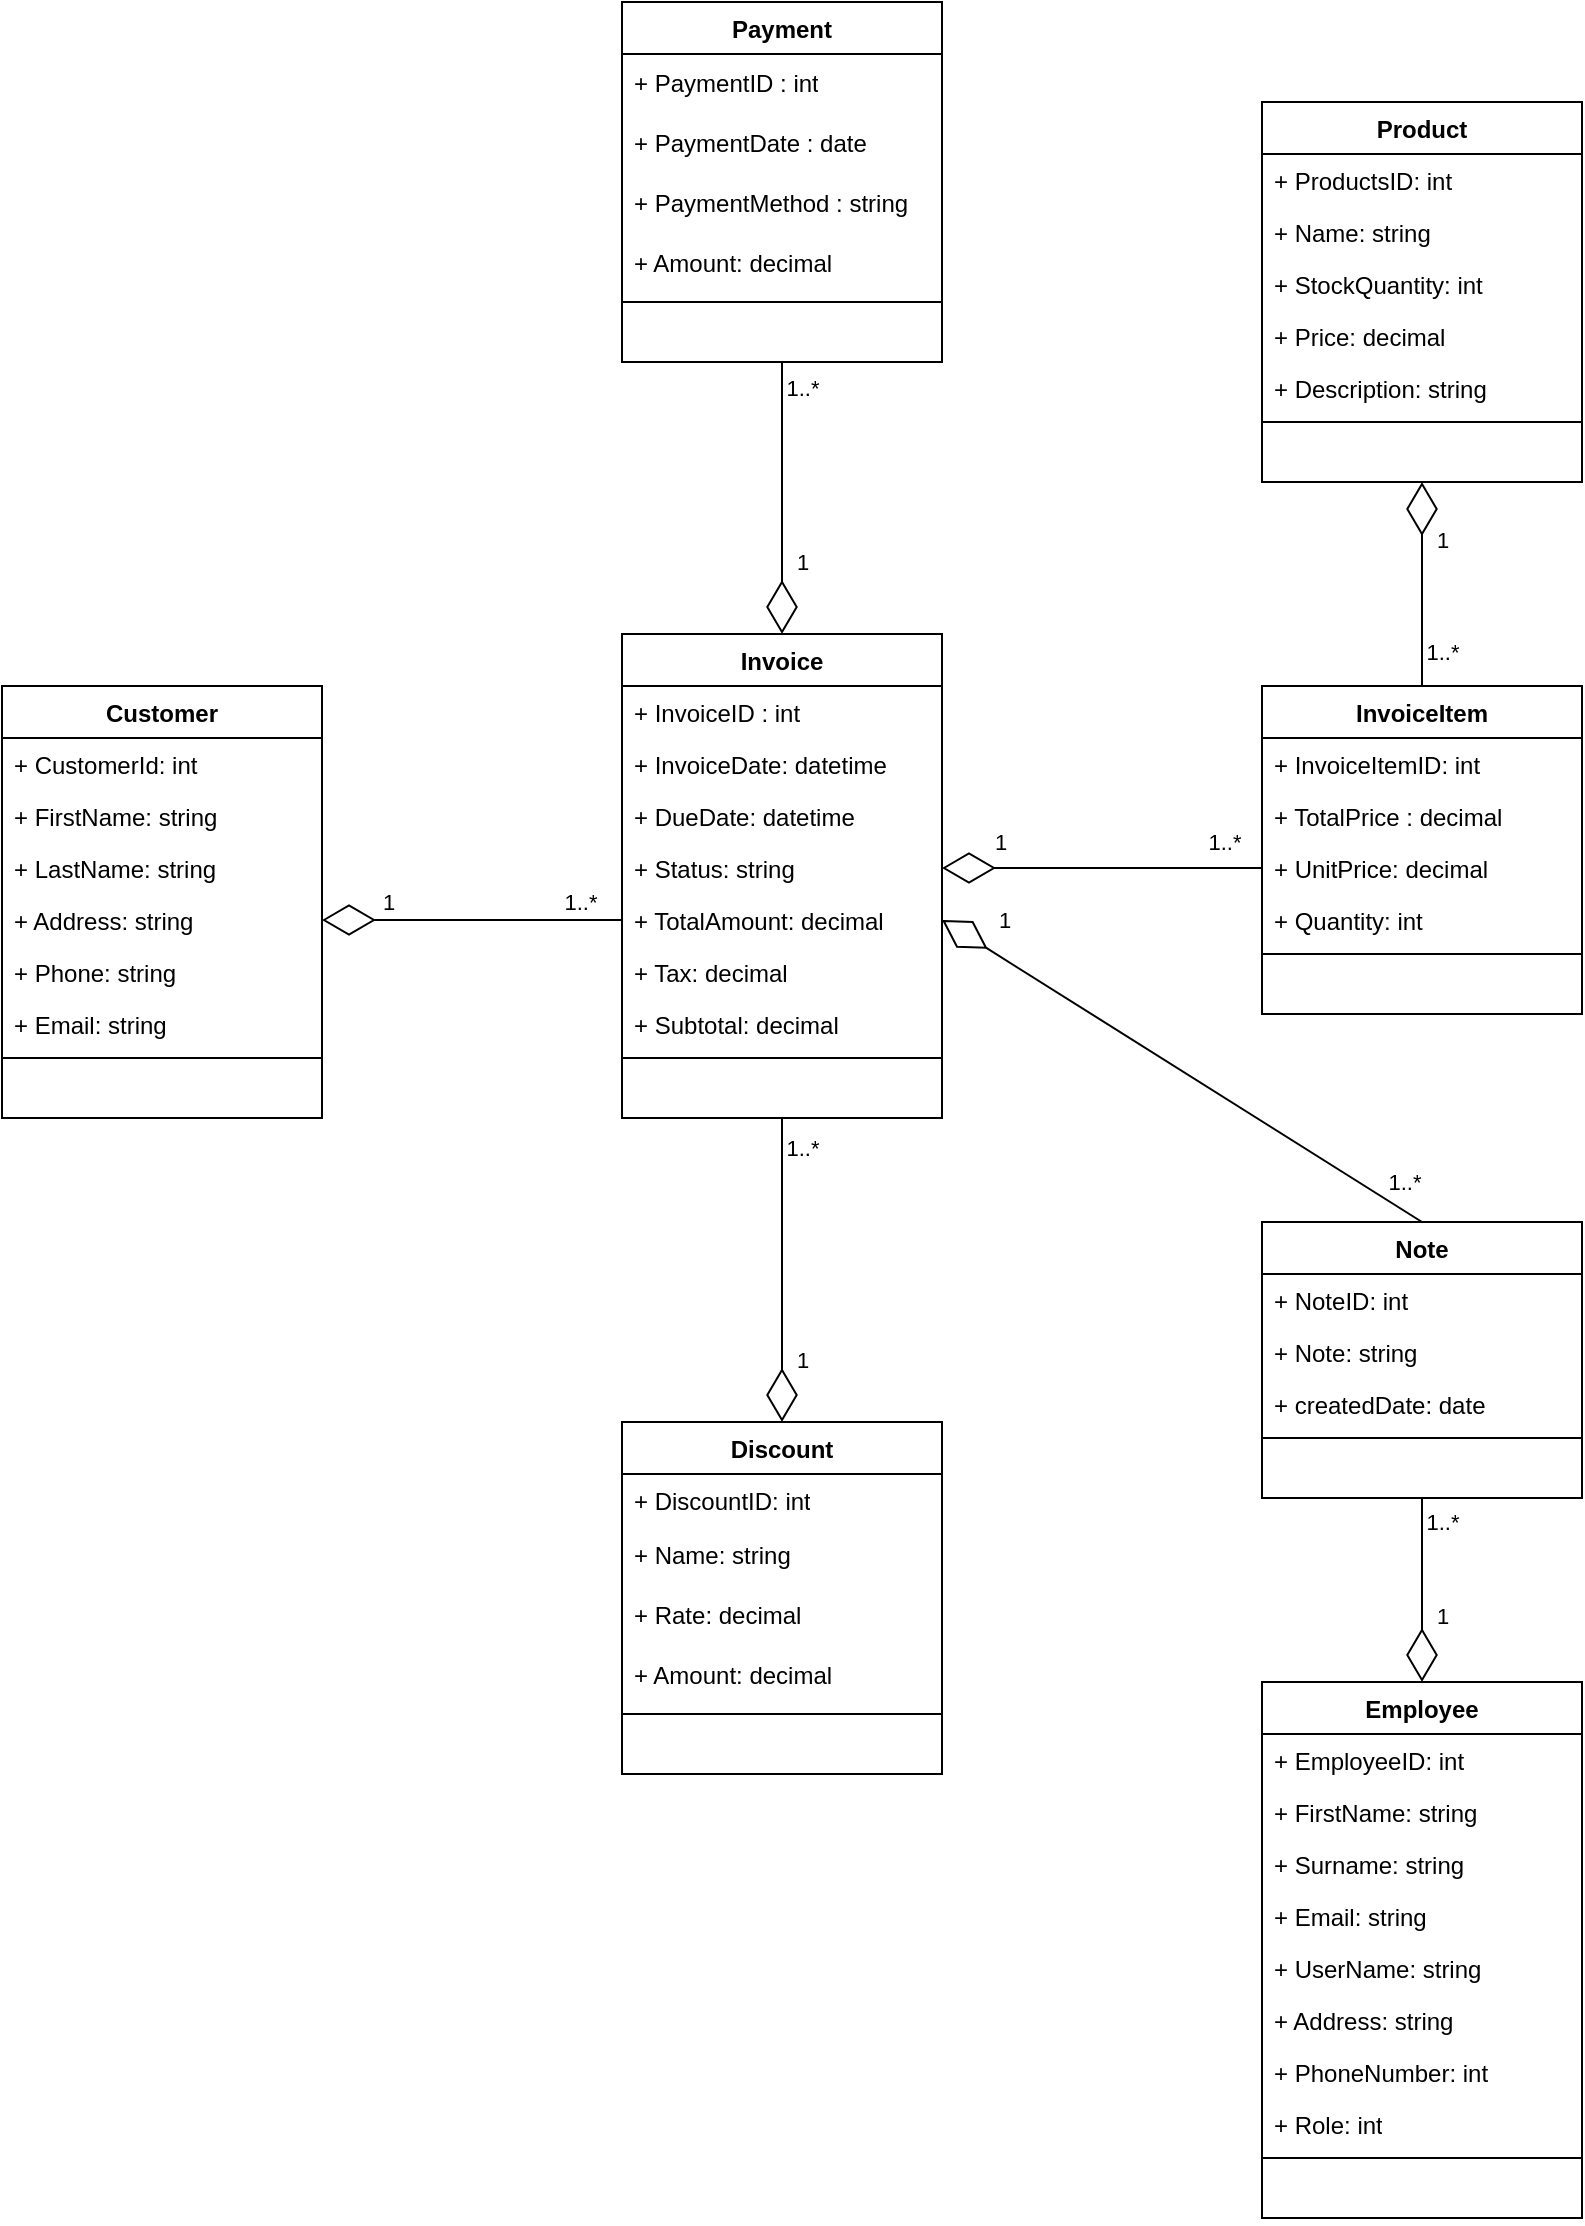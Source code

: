 <mxfile version="24.2.1" type="device">
  <diagram name="Page-1" id="Ihk42xxBim-FYoykzDt6">
    <mxGraphModel dx="2990" dy="557" grid="1" gridSize="10" guides="1" tooltips="1" connect="1" arrows="1" fold="1" page="1" pageScale="1" pageWidth="850" pageHeight="1100" math="0" shadow="0">
      <root>
        <mxCell id="0" />
        <mxCell id="1" parent="0" />
        <mxCell id="wB3c-BsViE5wdefNrvCy-48" value="Employee" style="swimlane;fontStyle=1;align=center;verticalAlign=top;childLayout=stackLayout;horizontal=1;startSize=26;horizontalStack=0;resizeParent=1;resizeParentMax=0;resizeLast=0;collapsible=1;marginBottom=0;whiteSpace=wrap;html=1;" vertex="1" parent="1">
          <mxGeometry x="-360" y="940" width="160" height="268" as="geometry" />
        </mxCell>
        <mxCell id="wB3c-BsViE5wdefNrvCy-49" value="+ EmployeeID: int" style="text;strokeColor=none;fillColor=none;align=left;verticalAlign=top;spacingLeft=4;spacingRight=4;overflow=hidden;rotatable=0;points=[[0,0.5],[1,0.5]];portConstraint=eastwest;whiteSpace=wrap;html=1;" vertex="1" parent="wB3c-BsViE5wdefNrvCy-48">
          <mxGeometry y="26" width="160" height="26" as="geometry" />
        </mxCell>
        <mxCell id="wB3c-BsViE5wdefNrvCy-52" value="+ FirstName: string" style="text;strokeColor=none;fillColor=none;align=left;verticalAlign=top;spacingLeft=4;spacingRight=4;overflow=hidden;rotatable=0;points=[[0,0.5],[1,0.5]];portConstraint=eastwest;whiteSpace=wrap;html=1;" vertex="1" parent="wB3c-BsViE5wdefNrvCy-48">
          <mxGeometry y="52" width="160" height="26" as="geometry" />
        </mxCell>
        <mxCell id="wB3c-BsViE5wdefNrvCy-54" value="+ Surname: string" style="text;strokeColor=none;fillColor=none;align=left;verticalAlign=top;spacingLeft=4;spacingRight=4;overflow=hidden;rotatable=0;points=[[0,0.5],[1,0.5]];portConstraint=eastwest;whiteSpace=wrap;html=1;" vertex="1" parent="wB3c-BsViE5wdefNrvCy-48">
          <mxGeometry y="78" width="160" height="26" as="geometry" />
        </mxCell>
        <mxCell id="wB3c-BsViE5wdefNrvCy-55" value="+ Email: string" style="text;strokeColor=none;fillColor=none;align=left;verticalAlign=top;spacingLeft=4;spacingRight=4;overflow=hidden;rotatable=0;points=[[0,0.5],[1,0.5]];portConstraint=eastwest;whiteSpace=wrap;html=1;" vertex="1" parent="wB3c-BsViE5wdefNrvCy-48">
          <mxGeometry y="104" width="160" height="26" as="geometry" />
        </mxCell>
        <mxCell id="wB3c-BsViE5wdefNrvCy-56" value="+ UserName: string" style="text;strokeColor=none;fillColor=none;align=left;verticalAlign=top;spacingLeft=4;spacingRight=4;overflow=hidden;rotatable=0;points=[[0,0.5],[1,0.5]];portConstraint=eastwest;whiteSpace=wrap;html=1;" vertex="1" parent="wB3c-BsViE5wdefNrvCy-48">
          <mxGeometry y="130" width="160" height="26" as="geometry" />
        </mxCell>
        <mxCell id="wB3c-BsViE5wdefNrvCy-57" value="+ Address: string" style="text;strokeColor=none;fillColor=none;align=left;verticalAlign=top;spacingLeft=4;spacingRight=4;overflow=hidden;rotatable=0;points=[[0,0.5],[1,0.5]];portConstraint=eastwest;whiteSpace=wrap;html=1;" vertex="1" parent="wB3c-BsViE5wdefNrvCy-48">
          <mxGeometry y="156" width="160" height="26" as="geometry" />
        </mxCell>
        <mxCell id="wB3c-BsViE5wdefNrvCy-58" value="+ PhoneNumber: int" style="text;strokeColor=none;fillColor=none;align=left;verticalAlign=top;spacingLeft=4;spacingRight=4;overflow=hidden;rotatable=0;points=[[0,0.5],[1,0.5]];portConstraint=eastwest;whiteSpace=wrap;html=1;" vertex="1" parent="wB3c-BsViE5wdefNrvCy-48">
          <mxGeometry y="182" width="160" height="26" as="geometry" />
        </mxCell>
        <mxCell id="wB3c-BsViE5wdefNrvCy-53" value="+ Role: int" style="text;strokeColor=none;fillColor=none;align=left;verticalAlign=top;spacingLeft=4;spacingRight=4;overflow=hidden;rotatable=0;points=[[0,0.5],[1,0.5]];portConstraint=eastwest;whiteSpace=wrap;html=1;" vertex="1" parent="wB3c-BsViE5wdefNrvCy-48">
          <mxGeometry y="208" width="160" height="26" as="geometry" />
        </mxCell>
        <mxCell id="wB3c-BsViE5wdefNrvCy-50" value="" style="line;strokeWidth=1;fillColor=none;align=left;verticalAlign=middle;spacingTop=-1;spacingLeft=3;spacingRight=3;rotatable=0;labelPosition=right;points=[];portConstraint=eastwest;strokeColor=inherit;" vertex="1" parent="wB3c-BsViE5wdefNrvCy-48">
          <mxGeometry y="234" width="160" height="8" as="geometry" />
        </mxCell>
        <mxCell id="wB3c-BsViE5wdefNrvCy-51" value="&amp;nbsp;" style="text;strokeColor=none;fillColor=none;align=left;verticalAlign=top;spacingLeft=4;spacingRight=4;overflow=hidden;rotatable=0;points=[[0,0.5],[1,0.5]];portConstraint=eastwest;whiteSpace=wrap;html=1;" vertex="1" parent="wB3c-BsViE5wdefNrvCy-48">
          <mxGeometry y="242" width="160" height="26" as="geometry" />
        </mxCell>
        <mxCell id="wB3c-BsViE5wdefNrvCy-63" value="Note" style="swimlane;fontStyle=1;align=center;verticalAlign=top;childLayout=stackLayout;horizontal=1;startSize=26;horizontalStack=0;resizeParent=1;resizeParentMax=0;resizeLast=0;collapsible=1;marginBottom=0;whiteSpace=wrap;html=1;" vertex="1" parent="1">
          <mxGeometry x="-360" y="710" width="160" height="138" as="geometry" />
        </mxCell>
        <mxCell id="wB3c-BsViE5wdefNrvCy-67" value="+ NoteID: int" style="text;strokeColor=none;fillColor=none;align=left;verticalAlign=top;spacingLeft=4;spacingRight=4;overflow=hidden;rotatable=0;points=[[0,0.5],[1,0.5]];portConstraint=eastwest;whiteSpace=wrap;html=1;" vertex="1" parent="wB3c-BsViE5wdefNrvCy-63">
          <mxGeometry y="26" width="160" height="26" as="geometry" />
        </mxCell>
        <mxCell id="wB3c-BsViE5wdefNrvCy-64" value="+ Note: string" style="text;strokeColor=none;fillColor=none;align=left;verticalAlign=top;spacingLeft=4;spacingRight=4;overflow=hidden;rotatable=0;points=[[0,0.5],[1,0.5]];portConstraint=eastwest;whiteSpace=wrap;html=1;" vertex="1" parent="wB3c-BsViE5wdefNrvCy-63">
          <mxGeometry y="52" width="160" height="26" as="geometry" />
        </mxCell>
        <mxCell id="wB3c-BsViE5wdefNrvCy-69" value="+ createdDate: date" style="text;strokeColor=none;fillColor=none;align=left;verticalAlign=top;spacingLeft=4;spacingRight=4;overflow=hidden;rotatable=0;points=[[0,0.5],[1,0.5]];portConstraint=eastwest;whiteSpace=wrap;html=1;" vertex="1" parent="wB3c-BsViE5wdefNrvCy-63">
          <mxGeometry y="78" width="160" height="26" as="geometry" />
        </mxCell>
        <mxCell id="wB3c-BsViE5wdefNrvCy-65" value="" style="line;strokeWidth=1;fillColor=none;align=left;verticalAlign=middle;spacingTop=-1;spacingLeft=3;spacingRight=3;rotatable=0;labelPosition=right;points=[];portConstraint=eastwest;strokeColor=inherit;" vertex="1" parent="wB3c-BsViE5wdefNrvCy-63">
          <mxGeometry y="104" width="160" height="8" as="geometry" />
        </mxCell>
        <mxCell id="wB3c-BsViE5wdefNrvCy-66" value="&amp;nbsp;" style="text;strokeColor=none;fillColor=none;align=left;verticalAlign=top;spacingLeft=4;spacingRight=4;overflow=hidden;rotatable=0;points=[[0,0.5],[1,0.5]];portConstraint=eastwest;whiteSpace=wrap;html=1;" vertex="1" parent="wB3c-BsViE5wdefNrvCy-63">
          <mxGeometry y="112" width="160" height="26" as="geometry" />
        </mxCell>
        <mxCell id="wB3c-BsViE5wdefNrvCy-81" value="Payment" style="swimlane;fontStyle=1;align=center;verticalAlign=top;childLayout=stackLayout;horizontal=1;startSize=26;horizontalStack=0;resizeParent=1;resizeParentMax=0;resizeLast=0;collapsible=1;marginBottom=0;whiteSpace=wrap;html=1;" vertex="1" parent="1">
          <mxGeometry x="-680" y="100" width="160" height="180" as="geometry" />
        </mxCell>
        <mxCell id="wB3c-BsViE5wdefNrvCy-85" value="+ PaymentID : int" style="text;strokeColor=none;fillColor=none;align=left;verticalAlign=middle;spacingLeft=4;spacingRight=4;overflow=hidden;points=[[0,0.5],[1,0.5]];portConstraint=eastwest;rotatable=0;whiteSpace=wrap;html=1;" vertex="1" parent="wB3c-BsViE5wdefNrvCy-81">
          <mxGeometry y="26" width="160" height="30" as="geometry" />
        </mxCell>
        <mxCell id="wB3c-BsViE5wdefNrvCy-87" value="+ PaymentDate : date" style="text;strokeColor=none;fillColor=none;align=left;verticalAlign=middle;spacingLeft=4;spacingRight=4;overflow=hidden;points=[[0,0.5],[1,0.5]];portConstraint=eastwest;rotatable=0;whiteSpace=wrap;html=1;" vertex="1" parent="wB3c-BsViE5wdefNrvCy-81">
          <mxGeometry y="56" width="160" height="30" as="geometry" />
        </mxCell>
        <mxCell id="wB3c-BsViE5wdefNrvCy-86" value="+ PaymentMethod : string" style="text;strokeColor=none;fillColor=none;align=left;verticalAlign=middle;spacingLeft=4;spacingRight=4;overflow=hidden;points=[[0,0.5],[1,0.5]];portConstraint=eastwest;rotatable=0;whiteSpace=wrap;html=1;" vertex="1" parent="wB3c-BsViE5wdefNrvCy-81">
          <mxGeometry y="86" width="160" height="30" as="geometry" />
        </mxCell>
        <mxCell id="wB3c-BsViE5wdefNrvCy-88" value="+ Amount: decimal" style="text;strokeColor=none;fillColor=none;align=left;verticalAlign=middle;spacingLeft=4;spacingRight=4;overflow=hidden;points=[[0,0.5],[1,0.5]];portConstraint=eastwest;rotatable=0;whiteSpace=wrap;html=1;" vertex="1" parent="wB3c-BsViE5wdefNrvCy-81">
          <mxGeometry y="116" width="160" height="30" as="geometry" />
        </mxCell>
        <mxCell id="wB3c-BsViE5wdefNrvCy-83" value="" style="line;strokeWidth=1;fillColor=none;align=left;verticalAlign=middle;spacingTop=-1;spacingLeft=3;spacingRight=3;rotatable=0;labelPosition=right;points=[];portConstraint=eastwest;strokeColor=inherit;" vertex="1" parent="wB3c-BsViE5wdefNrvCy-81">
          <mxGeometry y="146" width="160" height="8" as="geometry" />
        </mxCell>
        <mxCell id="wB3c-BsViE5wdefNrvCy-84" value="&amp;nbsp;" style="text;strokeColor=none;fillColor=none;align=left;verticalAlign=top;spacingLeft=4;spacingRight=4;overflow=hidden;rotatable=0;points=[[0,0.5],[1,0.5]];portConstraint=eastwest;whiteSpace=wrap;html=1;" vertex="1" parent="wB3c-BsViE5wdefNrvCy-81">
          <mxGeometry y="154" width="160" height="26" as="geometry" />
        </mxCell>
        <mxCell id="wB3c-BsViE5wdefNrvCy-89" value="Discount" style="swimlane;fontStyle=1;align=center;verticalAlign=top;childLayout=stackLayout;horizontal=1;startSize=26;horizontalStack=0;resizeParent=1;resizeParentMax=0;resizeLast=0;collapsible=1;marginBottom=0;whiteSpace=wrap;html=1;" vertex="1" parent="1">
          <mxGeometry x="-680" y="810" width="160" height="176" as="geometry" />
        </mxCell>
        <mxCell id="wB3c-BsViE5wdefNrvCy-90" value="+ DiscountID: int" style="text;strokeColor=none;fillColor=none;align=left;verticalAlign=top;spacingLeft=4;spacingRight=4;overflow=hidden;rotatable=0;points=[[0,0.5],[1,0.5]];portConstraint=eastwest;whiteSpace=wrap;html=1;" vertex="1" parent="wB3c-BsViE5wdefNrvCy-89">
          <mxGeometry y="26" width="160" height="26" as="geometry" />
        </mxCell>
        <mxCell id="wB3c-BsViE5wdefNrvCy-93" value="+ Name: string" style="text;strokeColor=none;fillColor=none;align=left;verticalAlign=middle;spacingLeft=4;spacingRight=4;overflow=hidden;points=[[0,0.5],[1,0.5]];portConstraint=eastwest;rotatable=0;whiteSpace=wrap;html=1;" vertex="1" parent="wB3c-BsViE5wdefNrvCy-89">
          <mxGeometry y="52" width="160" height="30" as="geometry" />
        </mxCell>
        <mxCell id="wB3c-BsViE5wdefNrvCy-94" value="+ Rate: decimal" style="text;strokeColor=none;fillColor=none;align=left;verticalAlign=middle;spacingLeft=4;spacingRight=4;overflow=hidden;points=[[0,0.5],[1,0.5]];portConstraint=eastwest;rotatable=0;whiteSpace=wrap;html=1;" vertex="1" parent="wB3c-BsViE5wdefNrvCy-89">
          <mxGeometry y="82" width="160" height="30" as="geometry" />
        </mxCell>
        <mxCell id="wB3c-BsViE5wdefNrvCy-95" value="+ Amount: decimal" style="text;strokeColor=none;fillColor=none;align=left;verticalAlign=middle;spacingLeft=4;spacingRight=4;overflow=hidden;points=[[0,0.5],[1,0.5]];portConstraint=eastwest;rotatable=0;whiteSpace=wrap;html=1;" vertex="1" parent="wB3c-BsViE5wdefNrvCy-89">
          <mxGeometry y="112" width="160" height="30" as="geometry" />
        </mxCell>
        <mxCell id="wB3c-BsViE5wdefNrvCy-91" value="" style="line;strokeWidth=1;fillColor=none;align=left;verticalAlign=middle;spacingTop=-1;spacingLeft=3;spacingRight=3;rotatable=0;labelPosition=right;points=[];portConstraint=eastwest;strokeColor=inherit;" vertex="1" parent="wB3c-BsViE5wdefNrvCy-89">
          <mxGeometry y="142" width="160" height="8" as="geometry" />
        </mxCell>
        <mxCell id="wB3c-BsViE5wdefNrvCy-92" value="&amp;nbsp;" style="text;strokeColor=none;fillColor=none;align=left;verticalAlign=top;spacingLeft=4;spacingRight=4;overflow=hidden;rotatable=0;points=[[0,0.5],[1,0.5]];portConstraint=eastwest;whiteSpace=wrap;html=1;" vertex="1" parent="wB3c-BsViE5wdefNrvCy-89">
          <mxGeometry y="150" width="160" height="26" as="geometry" />
        </mxCell>
        <mxCell id="wB3c-BsViE5wdefNrvCy-130" value="InvoiceItem" style="swimlane;fontStyle=1;align=center;verticalAlign=top;childLayout=stackLayout;horizontal=1;startSize=26;horizontalStack=0;resizeParent=1;resizeParentMax=0;resizeLast=0;collapsible=1;marginBottom=0;whiteSpace=wrap;html=1;" vertex="1" parent="1">
          <mxGeometry x="-360" y="442" width="160" height="164" as="geometry" />
        </mxCell>
        <mxCell id="wB3c-BsViE5wdefNrvCy-134" value="+ InvoiceItemID: int" style="text;align=left;verticalAlign=top;spacingLeft=4;spacingRight=4;overflow=hidden;rotatable=0;points=[[0,0.5],[1,0.5]];portConstraint=eastwest;" vertex="1" parent="wB3c-BsViE5wdefNrvCy-130">
          <mxGeometry y="26" width="160" height="26" as="geometry" />
        </mxCell>
        <mxCell id="wB3c-BsViE5wdefNrvCy-137" value="+ TotalPrice : decimal" style="text;align=left;verticalAlign=top;spacingLeft=4;spacingRight=4;overflow=hidden;rotatable=0;points=[[0,0.5],[1,0.5]];portConstraint=eastwest;" vertex="1" parent="wB3c-BsViE5wdefNrvCy-130">
          <mxGeometry y="52" width="160" height="26" as="geometry" />
        </mxCell>
        <mxCell id="wB3c-BsViE5wdefNrvCy-136" value="+ UnitPrice: decimal" style="text;align=left;verticalAlign=top;spacingLeft=4;spacingRight=4;overflow=hidden;rotatable=0;points=[[0,0.5],[1,0.5]];portConstraint=eastwest;" vertex="1" parent="wB3c-BsViE5wdefNrvCy-130">
          <mxGeometry y="78" width="160" height="26" as="geometry" />
        </mxCell>
        <mxCell id="wB3c-BsViE5wdefNrvCy-135" value="+ Quantity: int" style="text;align=left;verticalAlign=top;spacingLeft=4;spacingRight=4;overflow=hidden;rotatable=0;points=[[0,0.5],[1,0.5]];portConstraint=eastwest;rounded=0;shadow=0;html=0;" vertex="1" parent="wB3c-BsViE5wdefNrvCy-130">
          <mxGeometry y="104" width="160" height="26" as="geometry" />
        </mxCell>
        <mxCell id="wB3c-BsViE5wdefNrvCy-132" value="" style="line;strokeWidth=1;fillColor=none;align=left;verticalAlign=middle;spacingTop=-1;spacingLeft=3;spacingRight=3;rotatable=0;labelPosition=right;points=[];portConstraint=eastwest;strokeColor=inherit;" vertex="1" parent="wB3c-BsViE5wdefNrvCy-130">
          <mxGeometry y="130" width="160" height="8" as="geometry" />
        </mxCell>
        <mxCell id="wB3c-BsViE5wdefNrvCy-133" value="&amp;nbsp;" style="text;strokeColor=none;fillColor=none;align=left;verticalAlign=top;spacingLeft=4;spacingRight=4;overflow=hidden;rotatable=0;points=[[0,0.5],[1,0.5]];portConstraint=eastwest;whiteSpace=wrap;html=1;" vertex="1" parent="wB3c-BsViE5wdefNrvCy-130">
          <mxGeometry y="138" width="160" height="26" as="geometry" />
        </mxCell>
        <mxCell id="wB3c-BsViE5wdefNrvCy-138" value="Customer" style="swimlane;fontStyle=1;align=center;verticalAlign=top;childLayout=stackLayout;horizontal=1;startSize=26;horizontalStack=0;resizeParent=1;resizeParentMax=0;resizeLast=0;collapsible=1;marginBottom=0;whiteSpace=wrap;html=1;" vertex="1" parent="1">
          <mxGeometry x="-990" y="442" width="160" height="216" as="geometry" />
        </mxCell>
        <mxCell id="wB3c-BsViE5wdefNrvCy-142" value="+ CustomerId: int" style="text;align=left;verticalAlign=top;spacingLeft=4;spacingRight=4;overflow=hidden;rotatable=0;points=[[0,0.5],[1,0.5]];portConstraint=eastwest;" vertex="1" parent="wB3c-BsViE5wdefNrvCy-138">
          <mxGeometry y="26" width="160" height="26" as="geometry" />
        </mxCell>
        <mxCell id="wB3c-BsViE5wdefNrvCy-143" value="+ FirstName: string" style="text;align=left;verticalAlign=top;spacingLeft=4;spacingRight=4;overflow=hidden;rotatable=0;points=[[0,0.5],[1,0.5]];portConstraint=eastwest;rounded=0;shadow=0;html=0;" vertex="1" parent="wB3c-BsViE5wdefNrvCy-138">
          <mxGeometry y="52" width="160" height="26" as="geometry" />
        </mxCell>
        <mxCell id="wB3c-BsViE5wdefNrvCy-144" value="+ LastName: string" style="text;align=left;verticalAlign=top;spacingLeft=4;spacingRight=4;overflow=hidden;rotatable=0;points=[[0,0.5],[1,0.5]];portConstraint=eastwest;rounded=0;shadow=0;html=0;" vertex="1" parent="wB3c-BsViE5wdefNrvCy-138">
          <mxGeometry y="78" width="160" height="26" as="geometry" />
        </mxCell>
        <mxCell id="wB3c-BsViE5wdefNrvCy-147" value="+ Address: string" style="text;align=left;verticalAlign=top;spacingLeft=4;spacingRight=4;overflow=hidden;rotatable=0;points=[[0,0.5],[1,0.5]];portConstraint=eastwest;rounded=0;shadow=0;html=0;" vertex="1" parent="wB3c-BsViE5wdefNrvCy-138">
          <mxGeometry y="104" width="160" height="26" as="geometry" />
        </mxCell>
        <mxCell id="wB3c-BsViE5wdefNrvCy-146" value="+ Phone: string" style="text;align=left;verticalAlign=top;spacingLeft=4;spacingRight=4;overflow=hidden;rotatable=0;points=[[0,0.5],[1,0.5]];portConstraint=eastwest;rounded=0;shadow=0;html=0;" vertex="1" parent="wB3c-BsViE5wdefNrvCy-138">
          <mxGeometry y="130" width="160" height="26" as="geometry" />
        </mxCell>
        <mxCell id="wB3c-BsViE5wdefNrvCy-145" value="+ Email: string" style="text;align=left;verticalAlign=top;spacingLeft=4;spacingRight=4;overflow=hidden;rotatable=0;points=[[0,0.5],[1,0.5]];portConstraint=eastwest;rounded=0;shadow=0;html=0;" vertex="1" parent="wB3c-BsViE5wdefNrvCy-138">
          <mxGeometry y="156" width="160" height="26" as="geometry" />
        </mxCell>
        <mxCell id="wB3c-BsViE5wdefNrvCy-140" value="" style="line;strokeWidth=1;fillColor=none;align=left;verticalAlign=middle;spacingTop=-1;spacingLeft=3;spacingRight=3;rotatable=0;labelPosition=right;points=[];portConstraint=eastwest;strokeColor=inherit;" vertex="1" parent="wB3c-BsViE5wdefNrvCy-138">
          <mxGeometry y="182" width="160" height="8" as="geometry" />
        </mxCell>
        <mxCell id="wB3c-BsViE5wdefNrvCy-141" value="&amp;nbsp;" style="text;strokeColor=none;fillColor=none;align=left;verticalAlign=top;spacingLeft=4;spacingRight=4;overflow=hidden;rotatable=0;points=[[0,0.5],[1,0.5]];portConstraint=eastwest;whiteSpace=wrap;html=1;" vertex="1" parent="wB3c-BsViE5wdefNrvCy-138">
          <mxGeometry y="190" width="160" height="26" as="geometry" />
        </mxCell>
        <mxCell id="wB3c-BsViE5wdefNrvCy-148" value="Invoice" style="swimlane;fontStyle=1;align=center;verticalAlign=top;childLayout=stackLayout;horizontal=1;startSize=26;horizontalStack=0;resizeParent=1;resizeParentMax=0;resizeLast=0;collapsible=1;marginBottom=0;whiteSpace=wrap;html=1;" vertex="1" parent="1">
          <mxGeometry x="-680" y="416" width="160" height="242" as="geometry" />
        </mxCell>
        <mxCell id="wB3c-BsViE5wdefNrvCy-152" value="+ InvoiceID : int" style="text;align=left;verticalAlign=top;spacingLeft=4;spacingRight=4;overflow=hidden;rotatable=0;points=[[0,0.5],[1,0.5]];portConstraint=eastwest;" vertex="1" parent="wB3c-BsViE5wdefNrvCy-148">
          <mxGeometry y="26" width="160" height="26" as="geometry" />
        </mxCell>
        <mxCell id="wB3c-BsViE5wdefNrvCy-153" value="+ InvoiceDate: datetime&#xa;" style="text;align=left;verticalAlign=top;spacingLeft=4;spacingRight=4;overflow=hidden;rotatable=0;points=[[0,0.5],[1,0.5]];portConstraint=eastwest;rounded=0;shadow=0;html=0;" vertex="1" parent="wB3c-BsViE5wdefNrvCy-148">
          <mxGeometry y="52" width="160" height="26" as="geometry" />
        </mxCell>
        <mxCell id="wB3c-BsViE5wdefNrvCy-154" value="+ DueDate: datetime" style="text;align=left;verticalAlign=top;spacingLeft=4;spacingRight=4;overflow=hidden;rotatable=0;points=[[0,0.5],[1,0.5]];portConstraint=eastwest;rounded=0;shadow=0;html=0;" vertex="1" parent="wB3c-BsViE5wdefNrvCy-148">
          <mxGeometry y="78" width="160" height="26" as="geometry" />
        </mxCell>
        <mxCell id="wB3c-BsViE5wdefNrvCy-159" value="+ Status: string" style="text;align=left;verticalAlign=top;spacingLeft=4;spacingRight=4;overflow=hidden;rotatable=0;points=[[0,0.5],[1,0.5]];portConstraint=eastwest;rounded=0;shadow=0;html=0;" vertex="1" parent="wB3c-BsViE5wdefNrvCy-148">
          <mxGeometry y="104" width="160" height="26" as="geometry" />
        </mxCell>
        <mxCell id="wB3c-BsViE5wdefNrvCy-158" value="+ TotalAmount: decimal " style="text;align=left;verticalAlign=top;spacingLeft=4;spacingRight=4;overflow=hidden;rotatable=0;points=[[0,0.5],[1,0.5]];portConstraint=eastwest;rounded=0;shadow=0;html=0;" vertex="1" parent="wB3c-BsViE5wdefNrvCy-148">
          <mxGeometry y="130" width="160" height="26" as="geometry" />
        </mxCell>
        <mxCell id="wB3c-BsViE5wdefNrvCy-156" value="+ Tax: decimal" style="text;align=left;verticalAlign=top;spacingLeft=4;spacingRight=4;overflow=hidden;rotatable=0;points=[[0,0.5],[1,0.5]];portConstraint=eastwest;rounded=0;shadow=0;html=0;" vertex="1" parent="wB3c-BsViE5wdefNrvCy-148">
          <mxGeometry y="156" width="160" height="26" as="geometry" />
        </mxCell>
        <mxCell id="wB3c-BsViE5wdefNrvCy-155" value="+ Subtotal: decimal" style="text;align=left;verticalAlign=top;spacingLeft=4;spacingRight=4;overflow=hidden;rotatable=0;points=[[0,0.5],[1,0.5]];portConstraint=eastwest;rounded=0;shadow=0;html=0;" vertex="1" parent="wB3c-BsViE5wdefNrvCy-148">
          <mxGeometry y="182" width="160" height="26" as="geometry" />
        </mxCell>
        <mxCell id="wB3c-BsViE5wdefNrvCy-150" value="" style="line;strokeWidth=1;fillColor=none;align=left;verticalAlign=middle;spacingTop=-1;spacingLeft=3;spacingRight=3;rotatable=0;labelPosition=right;points=[];portConstraint=eastwest;strokeColor=inherit;" vertex="1" parent="wB3c-BsViE5wdefNrvCy-148">
          <mxGeometry y="208" width="160" height="8" as="geometry" />
        </mxCell>
        <mxCell id="wB3c-BsViE5wdefNrvCy-151" value="&amp;nbsp;" style="text;strokeColor=none;fillColor=none;align=left;verticalAlign=top;spacingLeft=4;spacingRight=4;overflow=hidden;rotatable=0;points=[[0,0.5],[1,0.5]];portConstraint=eastwest;whiteSpace=wrap;html=1;" vertex="1" parent="wB3c-BsViE5wdefNrvCy-148">
          <mxGeometry y="216" width="160" height="26" as="geometry" />
        </mxCell>
        <mxCell id="wB3c-BsViE5wdefNrvCy-160" value="Product" style="swimlane;fontStyle=1;align=center;verticalAlign=top;childLayout=stackLayout;horizontal=1;startSize=26;horizontalStack=0;resizeParent=1;resizeParentMax=0;resizeLast=0;collapsible=1;marginBottom=0;whiteSpace=wrap;html=1;" vertex="1" parent="1">
          <mxGeometry x="-360" y="150" width="160" height="190" as="geometry" />
        </mxCell>
        <mxCell id="wB3c-BsViE5wdefNrvCy-164" value="+ ProductsID: int" style="text;align=left;verticalAlign=top;spacingLeft=4;spacingRight=4;overflow=hidden;rotatable=0;points=[[0,0.5],[1,0.5]];portConstraint=eastwest;" vertex="1" parent="wB3c-BsViE5wdefNrvCy-160">
          <mxGeometry y="26" width="160" height="26" as="geometry" />
        </mxCell>
        <mxCell id="wB3c-BsViE5wdefNrvCy-165" value="+ Name: string" style="text;align=left;verticalAlign=top;spacingLeft=4;spacingRight=4;overflow=hidden;rotatable=0;points=[[0,0.5],[1,0.5]];portConstraint=eastwest;rounded=0;shadow=0;html=0;" vertex="1" parent="wB3c-BsViE5wdefNrvCy-160">
          <mxGeometry y="52" width="160" height="26" as="geometry" />
        </mxCell>
        <mxCell id="wB3c-BsViE5wdefNrvCy-168" value="+ StockQuantity: int" style="text;align=left;verticalAlign=top;spacingLeft=4;spacingRight=4;overflow=hidden;rotatable=0;points=[[0,0.5],[1,0.5]];portConstraint=eastwest;rounded=0;shadow=0;html=0;" vertex="1" parent="wB3c-BsViE5wdefNrvCy-160">
          <mxGeometry y="78" width="160" height="26" as="geometry" />
        </mxCell>
        <mxCell id="wB3c-BsViE5wdefNrvCy-167" value="+ Price: decimal" style="text;align=left;verticalAlign=top;spacingLeft=4;spacingRight=4;overflow=hidden;rotatable=0;points=[[0,0.5],[1,0.5]];portConstraint=eastwest;rounded=0;shadow=0;html=0;" vertex="1" parent="wB3c-BsViE5wdefNrvCy-160">
          <mxGeometry y="104" width="160" height="26" as="geometry" />
        </mxCell>
        <mxCell id="wB3c-BsViE5wdefNrvCy-166" value="+ Description: string&#xa;" style="text;align=left;verticalAlign=top;spacingLeft=4;spacingRight=4;overflow=hidden;rotatable=0;points=[[0,0.5],[1,0.5]];portConstraint=eastwest;rounded=0;shadow=0;html=0;" vertex="1" parent="wB3c-BsViE5wdefNrvCy-160">
          <mxGeometry y="130" width="160" height="26" as="geometry" />
        </mxCell>
        <mxCell id="wB3c-BsViE5wdefNrvCy-162" value="" style="line;strokeWidth=1;fillColor=none;align=left;verticalAlign=middle;spacingTop=-1;spacingLeft=3;spacingRight=3;rotatable=0;labelPosition=right;points=[];portConstraint=eastwest;strokeColor=inherit;" vertex="1" parent="wB3c-BsViE5wdefNrvCy-160">
          <mxGeometry y="156" width="160" height="8" as="geometry" />
        </mxCell>
        <mxCell id="wB3c-BsViE5wdefNrvCy-163" value="&amp;nbsp;" style="text;strokeColor=none;fillColor=none;align=left;verticalAlign=top;spacingLeft=4;spacingRight=4;overflow=hidden;rotatable=0;points=[[0,0.5],[1,0.5]];portConstraint=eastwest;whiteSpace=wrap;html=1;" vertex="1" parent="wB3c-BsViE5wdefNrvCy-160">
          <mxGeometry y="164" width="160" height="26" as="geometry" />
        </mxCell>
        <mxCell id="wB3c-BsViE5wdefNrvCy-169" value="" style="endArrow=diamondThin;endFill=0;endSize=24;html=1;rounded=0;entryX=1;entryY=0.5;entryDx=0;entryDy=0;exitX=0.5;exitY=0;exitDx=0;exitDy=0;" edge="1" parent="1" source="wB3c-BsViE5wdefNrvCy-63" target="wB3c-BsViE5wdefNrvCy-158">
          <mxGeometry width="160" relative="1" as="geometry">
            <mxPoint x="-550" y="700" as="sourcePoint" />
            <mxPoint x="-390" y="700" as="targetPoint" />
          </mxGeometry>
        </mxCell>
        <mxCell id="wB3c-BsViE5wdefNrvCy-178" value="1" style="edgeLabel;html=1;align=center;verticalAlign=middle;resizable=0;points=[];" vertex="1" connectable="0" parent="wB3c-BsViE5wdefNrvCy-169">
          <mxGeometry x="0.827" y="-1" relative="1" as="geometry">
            <mxPoint x="9" y="-12" as="offset" />
          </mxGeometry>
        </mxCell>
        <mxCell id="wB3c-BsViE5wdefNrvCy-179" value="1..*" style="edgeLabel;html=1;align=center;verticalAlign=middle;resizable=0;points=[];" vertex="1" connectable="0" parent="wB3c-BsViE5wdefNrvCy-169">
          <mxGeometry x="-0.855" y="2" relative="1" as="geometry">
            <mxPoint x="9" y="-11" as="offset" />
          </mxGeometry>
        </mxCell>
        <mxCell id="wB3c-BsViE5wdefNrvCy-170" value="" style="endArrow=diamondThin;endFill=0;endSize=24;html=1;rounded=0;entryX=0.5;entryY=0;entryDx=0;entryDy=0;" edge="1" parent="1" source="wB3c-BsViE5wdefNrvCy-66" target="wB3c-BsViE5wdefNrvCy-48">
          <mxGeometry width="160" relative="1" as="geometry">
            <mxPoint x="-500" y="820" as="sourcePoint" />
            <mxPoint x="-340" y="820" as="targetPoint" />
          </mxGeometry>
        </mxCell>
        <mxCell id="wB3c-BsViE5wdefNrvCy-186" value="1" style="edgeLabel;html=1;align=center;verticalAlign=middle;resizable=0;points=[];" vertex="1" connectable="0" parent="wB3c-BsViE5wdefNrvCy-170">
          <mxGeometry x="0.37" relative="1" as="geometry">
            <mxPoint x="10" y="-4" as="offset" />
          </mxGeometry>
        </mxCell>
        <mxCell id="wB3c-BsViE5wdefNrvCy-187" value="1..*" style="edgeLabel;html=1;align=center;verticalAlign=middle;resizable=0;points=[];" vertex="1" connectable="0" parent="wB3c-BsViE5wdefNrvCy-170">
          <mxGeometry x="-0.543" relative="1" as="geometry">
            <mxPoint x="10" y="-9" as="offset" />
          </mxGeometry>
        </mxCell>
        <mxCell id="wB3c-BsViE5wdefNrvCy-171" value="" style="endArrow=diamondThin;endFill=0;endSize=24;html=1;rounded=0;exitX=0.5;exitY=1;exitDx=0;exitDy=0;entryX=0.5;entryY=0;entryDx=0;entryDy=0;exitPerimeter=0;" edge="1" parent="1" source="wB3c-BsViE5wdefNrvCy-84" target="wB3c-BsViE5wdefNrvCy-148">
          <mxGeometry width="160" relative="1" as="geometry">
            <mxPoint x="-640" y="400" as="sourcePoint" />
            <mxPoint x="-480" y="400" as="targetPoint" />
          </mxGeometry>
        </mxCell>
        <mxCell id="wB3c-BsViE5wdefNrvCy-190" value="1" style="edgeLabel;html=1;align=center;verticalAlign=middle;resizable=0;points=[];" vertex="1" connectable="0" parent="wB3c-BsViE5wdefNrvCy-171">
          <mxGeometry x="0.632" y="-1" relative="1" as="geometry">
            <mxPoint x="11" y="-11" as="offset" />
          </mxGeometry>
        </mxCell>
        <mxCell id="wB3c-BsViE5wdefNrvCy-191" value="1..*" style="edgeLabel;html=1;align=center;verticalAlign=middle;resizable=0;points=[];" vertex="1" connectable="0" parent="wB3c-BsViE5wdefNrvCy-171">
          <mxGeometry x="-0.809" relative="1" as="geometry">
            <mxPoint x="10" as="offset" />
          </mxGeometry>
        </mxCell>
        <mxCell id="wB3c-BsViE5wdefNrvCy-172" value="" style="endArrow=diamondThin;endFill=0;endSize=24;html=1;rounded=0;entryX=1;entryY=0.5;entryDx=0;entryDy=0;exitX=0;exitY=0.5;exitDx=0;exitDy=0;" edge="1" parent="1" source="wB3c-BsViE5wdefNrvCy-158" target="wB3c-BsViE5wdefNrvCy-147">
          <mxGeometry width="160" relative="1" as="geometry">
            <mxPoint x="-830" y="330" as="sourcePoint" />
            <mxPoint x="-670" y="330" as="targetPoint" />
          </mxGeometry>
        </mxCell>
        <mxCell id="wB3c-BsViE5wdefNrvCy-184" value="1" style="edgeLabel;html=1;align=center;verticalAlign=middle;resizable=0;points=[];" vertex="1" connectable="0" parent="wB3c-BsViE5wdefNrvCy-172">
          <mxGeometry x="0.568" y="3" relative="1" as="geometry">
            <mxPoint y="-12" as="offset" />
          </mxGeometry>
        </mxCell>
        <mxCell id="wB3c-BsViE5wdefNrvCy-185" value="1..*" style="edgeLabel;html=1;align=center;verticalAlign=middle;resizable=0;points=[];" vertex="1" connectable="0" parent="wB3c-BsViE5wdefNrvCy-172">
          <mxGeometry x="-0.712" y="-1" relative="1" as="geometry">
            <mxPoint y="-8" as="offset" />
          </mxGeometry>
        </mxCell>
        <mxCell id="wB3c-BsViE5wdefNrvCy-173" value="" style="endArrow=diamondThin;endFill=0;endSize=24;html=1;rounded=0;exitX=0.5;exitY=0;exitDx=0;exitDy=0;" edge="1" parent="1" source="wB3c-BsViE5wdefNrvCy-130" target="wB3c-BsViE5wdefNrvCy-163">
          <mxGeometry width="160" relative="1" as="geometry">
            <mxPoint x="-200" y="120" as="sourcePoint" />
            <mxPoint x="-40" y="120" as="targetPoint" />
          </mxGeometry>
        </mxCell>
        <mxCell id="wB3c-BsViE5wdefNrvCy-188" value="1" style="edgeLabel;html=1;align=center;verticalAlign=middle;resizable=0;points=[];" vertex="1" connectable="0" parent="wB3c-BsViE5wdefNrvCy-173">
          <mxGeometry x="0.431" y="-1" relative="1" as="geometry">
            <mxPoint x="9" as="offset" />
          </mxGeometry>
        </mxCell>
        <mxCell id="wB3c-BsViE5wdefNrvCy-189" value="1..*" style="edgeLabel;html=1;align=center;verticalAlign=middle;resizable=0;points=[];" vertex="1" connectable="0" parent="wB3c-BsViE5wdefNrvCy-173">
          <mxGeometry x="-0.667" relative="1" as="geometry">
            <mxPoint x="10" as="offset" />
          </mxGeometry>
        </mxCell>
        <mxCell id="wB3c-BsViE5wdefNrvCy-175" value="" style="endArrow=diamondThin;endFill=0;endSize=24;html=1;rounded=0;entryX=1;entryY=0.5;entryDx=0;entryDy=0;exitX=0;exitY=0.5;exitDx=0;exitDy=0;" edge="1" parent="1" source="wB3c-BsViE5wdefNrvCy-136" target="wB3c-BsViE5wdefNrvCy-159">
          <mxGeometry width="160" relative="1" as="geometry">
            <mxPoint x="-520" y="430" as="sourcePoint" />
            <mxPoint x="-360" y="430" as="targetPoint" />
          </mxGeometry>
        </mxCell>
        <mxCell id="wB3c-BsViE5wdefNrvCy-180" value="1" style="edgeLabel;html=1;align=center;verticalAlign=middle;resizable=0;points=[];" vertex="1" connectable="0" parent="wB3c-BsViE5wdefNrvCy-175">
          <mxGeometry x="0.645" y="-2" relative="1" as="geometry">
            <mxPoint y="-11" as="offset" />
          </mxGeometry>
        </mxCell>
        <mxCell id="wB3c-BsViE5wdefNrvCy-181" value="1..*" style="edgeLabel;html=1;align=center;verticalAlign=middle;resizable=0;points=[];" vertex="1" connectable="0" parent="wB3c-BsViE5wdefNrvCy-175">
          <mxGeometry x="-0.693" y="2" relative="1" as="geometry">
            <mxPoint x="5" y="-15" as="offset" />
          </mxGeometry>
        </mxCell>
        <mxCell id="wB3c-BsViE5wdefNrvCy-176" value="" style="endArrow=diamondThin;endFill=0;endSize=24;html=1;rounded=0;entryX=0.5;entryY=0;entryDx=0;entryDy=0;" edge="1" parent="1" source="wB3c-BsViE5wdefNrvCy-151" target="wB3c-BsViE5wdefNrvCy-89">
          <mxGeometry width="160" relative="1" as="geometry">
            <mxPoint x="-580" y="740" as="sourcePoint" />
            <mxPoint x="-420" y="740" as="targetPoint" />
          </mxGeometry>
        </mxCell>
        <mxCell id="wB3c-BsViE5wdefNrvCy-182" value="1" style="edgeLabel;html=1;align=center;verticalAlign=middle;resizable=0;points=[];" vertex="1" connectable="0" parent="wB3c-BsViE5wdefNrvCy-176">
          <mxGeometry x="0.724" relative="1" as="geometry">
            <mxPoint x="10" y="-10" as="offset" />
          </mxGeometry>
        </mxCell>
        <mxCell id="wB3c-BsViE5wdefNrvCy-183" value="1..*" style="edgeLabel;html=1;align=center;verticalAlign=middle;resizable=0;points=[];" vertex="1" connectable="0" parent="wB3c-BsViE5wdefNrvCy-176">
          <mxGeometry x="-0.803" relative="1" as="geometry">
            <mxPoint x="10" as="offset" />
          </mxGeometry>
        </mxCell>
      </root>
    </mxGraphModel>
  </diagram>
</mxfile>
